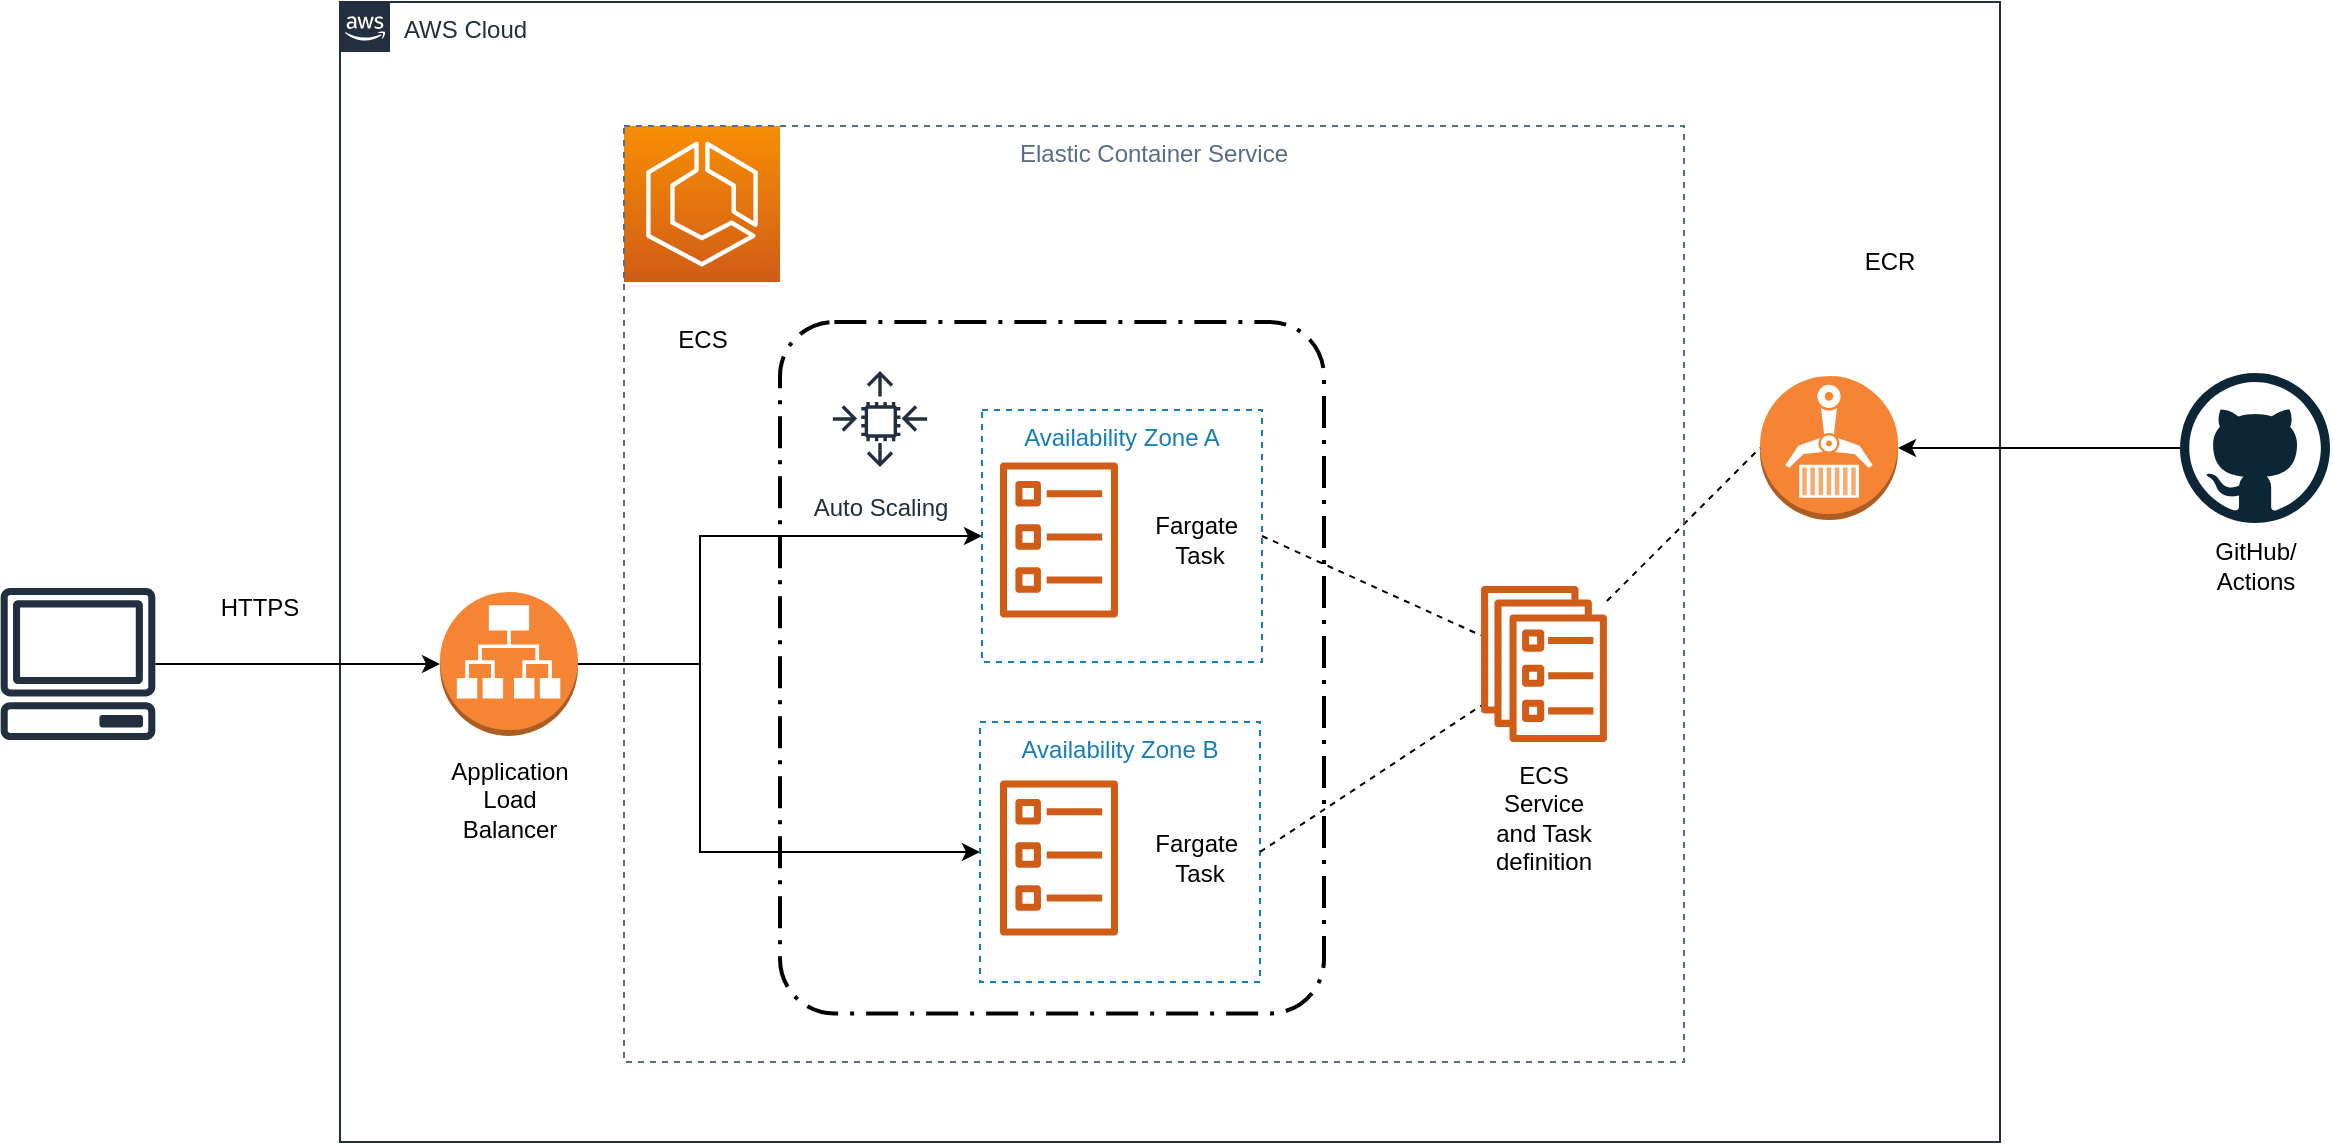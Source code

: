 <mxfile version="13.0.9" type="device"><diagram id="xcCqdZMYszBDo5IeBHrS" name="Page-1"><mxGraphModel dx="2916" dy="2218" grid="1" gridSize="10" guides="1" tooltips="1" connect="1" arrows="1" fold="1" page="1" pageScale="1" pageWidth="850" pageHeight="1100" math="0" shadow="0"><root><mxCell id="0"/><mxCell id="1" parent="0"/><mxCell id="OWqjD0uhb4ktdKZS7H_p-4" value="AWS Cloud" style="points=[[0,0],[0.25,0],[0.5,0],[0.75,0],[1,0],[1,0.25],[1,0.5],[1,0.75],[1,1],[0.75,1],[0.5,1],[0.25,1],[0,1],[0,0.75],[0,0.5],[0,0.25]];outlineConnect=0;gradientColor=none;html=1;whiteSpace=wrap;fontSize=12;fontStyle=0;shape=mxgraph.aws4.group;grIcon=mxgraph.aws4.group_aws_cloud_alt;strokeColor=#232F3E;fillColor=none;verticalAlign=top;align=left;spacingLeft=30;fontColor=#232F3E;dashed=0;" vertex="1" parent="1"><mxGeometry x="150" y="-150" width="830" height="570" as="geometry"/></mxCell><mxCell id="OWqjD0uhb4ktdKZS7H_p-21" value="" style="outlineConnect=0;fontColor=#232F3E;gradientColor=#F78E04;gradientDirection=north;fillColor=#D05C17;strokeColor=#ffffff;dashed=0;verticalLabelPosition=bottom;verticalAlign=top;align=center;html=1;fontSize=12;fontStyle=0;aspect=fixed;shape=mxgraph.aws4.resourceIcon;resIcon=mxgraph.aws4.ecs;" vertex="1" parent="1"><mxGeometry x="292" y="-88" width="78" height="78" as="geometry"/></mxCell><mxCell id="OWqjD0uhb4ktdKZS7H_p-24" value="" style="outlineConnect=0;fontColor=#232F3E;gradientColor=none;fillColor=#D05C17;strokeColor=none;dashed=0;verticalLabelPosition=bottom;verticalAlign=top;align=center;html=1;fontSize=12;fontStyle=0;aspect=fixed;pointerEvents=1;shape=mxgraph.aws4.ecs_task;" vertex="1" parent="1"><mxGeometry x="480" y="80" width="59" height="78" as="geometry"/></mxCell><mxCell id="OWqjD0uhb4ktdKZS7H_p-25" value="" style="outlineConnect=0;fontColor=#232F3E;gradientColor=none;fillColor=#D05C17;strokeColor=none;dashed=0;verticalLabelPosition=bottom;verticalAlign=top;align=center;html=1;fontSize=12;fontStyle=0;aspect=fixed;pointerEvents=1;shape=mxgraph.aws4.ecs_service;" vertex="1" parent="1"><mxGeometry x="720" y="142" width="64" height="78" as="geometry"/></mxCell><mxCell id="OWqjD0uhb4ktdKZS7H_p-26" value="" style="outlineConnect=0;fontColor=#232F3E;gradientColor=none;fillColor=#D05C17;strokeColor=none;dashed=0;verticalLabelPosition=bottom;verticalAlign=top;align=center;html=1;fontSize=12;fontStyle=0;aspect=fixed;pointerEvents=1;shape=mxgraph.aws4.ecs_task;" vertex="1" parent="1"><mxGeometry x="480" y="239" width="59" height="78" as="geometry"/></mxCell><mxCell id="OWqjD0uhb4ktdKZS7H_p-28" value="ECS" style="text;html=1;align=center;verticalAlign=middle;resizable=0;points=[];autosize=1;" vertex="1" parent="1"><mxGeometry x="311" y="8.5" width="40" height="20" as="geometry"/></mxCell><mxCell id="OWqjD0uhb4ktdKZS7H_p-29" value="ECS Service and Task definition" style="text;html=1;strokeColor=none;fillColor=none;align=center;verticalAlign=middle;whiteSpace=wrap;rounded=0;" vertex="1" parent="1"><mxGeometry x="732" y="248" width="40" height="20" as="geometry"/></mxCell><mxCell id="OWqjD0uhb4ktdKZS7H_p-30" value="Fargate&amp;nbsp; Task" style="text;html=1;strokeColor=none;fillColor=none;align=center;verticalAlign=middle;whiteSpace=wrap;rounded=0;" vertex="1" parent="1"><mxGeometry x="560" y="109" width="40" height="20" as="geometry"/></mxCell><mxCell id="OWqjD0uhb4ktdKZS7H_p-31" value="Fargate&amp;nbsp; Task" style="text;html=1;strokeColor=none;fillColor=none;align=center;verticalAlign=middle;whiteSpace=wrap;rounded=0;" vertex="1" parent="1"><mxGeometry x="560" y="268" width="40" height="20" as="geometry"/></mxCell><mxCell id="OWqjD0uhb4ktdKZS7H_p-32" value="" style="outlineConnect=0;dashed=0;verticalLabelPosition=bottom;verticalAlign=top;align=center;html=1;shape=mxgraph.aws3.ecr;fillColor=#F58534;gradientColor=none;" vertex="1" parent="1"><mxGeometry x="860" y="37" width="69" height="72" as="geometry"/></mxCell><mxCell id="OWqjD0uhb4ktdKZS7H_p-33" value="ECR" style="text;html=1;strokeColor=none;fillColor=none;align=center;verticalAlign=middle;whiteSpace=wrap;rounded=0;" vertex="1" parent="1"><mxGeometry x="905" y="-30" width="40" height="20" as="geometry"/></mxCell><mxCell id="OWqjD0uhb4ktdKZS7H_p-52" style="edgeStyle=orthogonalEdgeStyle;rounded=0;orthogonalLoop=1;jettySize=auto;html=1;exitX=1;exitY=0.5;exitDx=0;exitDy=0;exitPerimeter=0;" edge="1" parent="1" source="OWqjD0uhb4ktdKZS7H_p-34" target="OWqjD0uhb4ktdKZS7H_p-44"><mxGeometry relative="1" as="geometry"><Array as="points"><mxPoint x="330" y="181"/><mxPoint x="330" y="117"/></Array></mxGeometry></mxCell><mxCell id="OWqjD0uhb4ktdKZS7H_p-53" style="edgeStyle=orthogonalEdgeStyle;rounded=0;orthogonalLoop=1;jettySize=auto;html=1;exitX=1;exitY=0.5;exitDx=0;exitDy=0;exitPerimeter=0;entryX=0;entryY=0.5;entryDx=0;entryDy=0;" edge="1" parent="1" source="OWqjD0uhb4ktdKZS7H_p-34" target="OWqjD0uhb4ktdKZS7H_p-45"><mxGeometry relative="1" as="geometry"><Array as="points"><mxPoint x="330" y="181"/><mxPoint x="330" y="275"/></Array></mxGeometry></mxCell><mxCell id="OWqjD0uhb4ktdKZS7H_p-34" value="" style="outlineConnect=0;dashed=0;verticalLabelPosition=bottom;verticalAlign=top;align=center;html=1;shape=mxgraph.aws3.application_load_balancer;fillColor=#F58534;gradientColor=none;" vertex="1" parent="1"><mxGeometry x="200" y="145" width="69" height="72" as="geometry"/></mxCell><mxCell id="OWqjD0uhb4ktdKZS7H_p-38" style="edgeStyle=orthogonalEdgeStyle;rounded=0;orthogonalLoop=1;jettySize=auto;html=1;" edge="1" parent="1" source="OWqjD0uhb4ktdKZS7H_p-35" target="OWqjD0uhb4ktdKZS7H_p-32"><mxGeometry relative="1" as="geometry"/></mxCell><mxCell id="OWqjD0uhb4ktdKZS7H_p-35" value="" style="dashed=0;outlineConnect=0;html=1;align=center;labelPosition=center;verticalLabelPosition=bottom;verticalAlign=top;shape=mxgraph.weblogos.github" vertex="1" parent="1"><mxGeometry x="1070" y="35.5" width="75" height="75" as="geometry"/></mxCell><mxCell id="OWqjD0uhb4ktdKZS7H_p-36" value="GitHub/ Actions" style="text;html=1;strokeColor=none;fillColor=none;align=center;verticalAlign=middle;whiteSpace=wrap;rounded=0;" vertex="1" parent="1"><mxGeometry x="1087.5" y="122" width="40" height="20" as="geometry"/></mxCell><mxCell id="OWqjD0uhb4ktdKZS7H_p-40" style="edgeStyle=orthogonalEdgeStyle;rounded=0;orthogonalLoop=1;jettySize=auto;html=1;entryX=0;entryY=0.5;entryDx=0;entryDy=0;entryPerimeter=0;" edge="1" parent="1" source="OWqjD0uhb4ktdKZS7H_p-39" target="OWqjD0uhb4ktdKZS7H_p-34"><mxGeometry relative="1" as="geometry"/></mxCell><mxCell id="OWqjD0uhb4ktdKZS7H_p-39" value="" style="outlineConnect=0;fontColor=#232F3E;gradientColor=none;fillColor=#232F3E;strokeColor=none;dashed=0;verticalLabelPosition=bottom;verticalAlign=top;align=center;html=1;fontSize=12;fontStyle=0;aspect=fixed;pointerEvents=1;shape=mxgraph.aws4.client;" vertex="1" parent="1"><mxGeometry x="-20" y="143" width="78" height="76" as="geometry"/></mxCell><mxCell id="OWqjD0uhb4ktdKZS7H_p-41" value="HTTPS" style="text;html=1;strokeColor=none;fillColor=none;align=center;verticalAlign=middle;whiteSpace=wrap;rounded=0;" vertex="1" parent="1"><mxGeometry x="90" y="143" width="40" height="20" as="geometry"/></mxCell><mxCell id="OWqjD0uhb4ktdKZS7H_p-42" value="Application Load Balancer" style="text;html=1;strokeColor=none;fillColor=none;align=center;verticalAlign=middle;whiteSpace=wrap;rounded=0;" vertex="1" parent="1"><mxGeometry x="214.5" y="239" width="40" height="20" as="geometry"/></mxCell><mxCell id="OWqjD0uhb4ktdKZS7H_p-44" value="Availability Zone A" style="fillColor=none;strokeColor=#147EBA;dashed=1;verticalAlign=top;fontStyle=0;fontColor=#147EBA;" vertex="1" parent="1"><mxGeometry x="471" y="54" width="140" height="126" as="geometry"/></mxCell><mxCell id="OWqjD0uhb4ktdKZS7H_p-45" value="Availability Zone B" style="fillColor=none;strokeColor=#147EBA;dashed=1;verticalAlign=top;fontStyle=0;fontColor=#147EBA;" vertex="1" parent="1"><mxGeometry x="470" y="210" width="140" height="130" as="geometry"/></mxCell><mxCell id="OWqjD0uhb4ktdKZS7H_p-47" value="" style="endArrow=none;dashed=1;html=1;entryX=0;entryY=0.5;entryDx=0;entryDy=0;entryPerimeter=0;" edge="1" parent="1" source="OWqjD0uhb4ktdKZS7H_p-25" target="OWqjD0uhb4ktdKZS7H_p-32"><mxGeometry width="50" height="50" relative="1" as="geometry"><mxPoint x="940" y="400" as="sourcePoint"/><mxPoint x="990" y="350" as="targetPoint"/></mxGeometry></mxCell><mxCell id="OWqjD0uhb4ktdKZS7H_p-48" value="Elastic Container Service" style="fillColor=none;strokeColor=#5A6C86;dashed=1;verticalAlign=top;fontStyle=0;fontColor=#5A6C86;" vertex="1" parent="1"><mxGeometry x="292" y="-88" width="530" height="468" as="geometry"/></mxCell><mxCell id="OWqjD0uhb4ktdKZS7H_p-54" value="" style="endArrow=none;dashed=1;html=1;exitX=1;exitY=0.5;exitDx=0;exitDy=0;" edge="1" parent="1" source="OWqjD0uhb4ktdKZS7H_p-44" target="OWqjD0uhb4ktdKZS7H_p-25"><mxGeometry width="50" height="50" relative="1" as="geometry"><mxPoint x="840" y="300" as="sourcePoint"/><mxPoint x="890" y="250" as="targetPoint"/></mxGeometry></mxCell><mxCell id="OWqjD0uhb4ktdKZS7H_p-56" value="" style="endArrow=none;dashed=1;html=1;exitX=1;exitY=0.5;exitDx=0;exitDy=0;" edge="1" parent="1" source="OWqjD0uhb4ktdKZS7H_p-45" target="OWqjD0uhb4ktdKZS7H_p-25"><mxGeometry width="50" height="50" relative="1" as="geometry"><mxPoint x="650" y="290" as="sourcePoint"/><mxPoint x="700" y="240" as="targetPoint"/></mxGeometry></mxCell><mxCell id="OWqjD0uhb4ktdKZS7H_p-58" value="" style="rounded=1;arcSize=10;dashed=1;fillColor=none;gradientColor=none;dashPattern=8 3 1 3;strokeWidth=2;" vertex="1" parent="1"><mxGeometry x="370" y="10" width="272" height="345.75" as="geometry"/></mxCell><mxCell id="OWqjD0uhb4ktdKZS7H_p-60" value="Auto Scaling" style="outlineConnect=0;fontColor=#232F3E;gradientColor=none;strokeColor=#232F3E;fillColor=#ffffff;dashed=0;verticalLabelPosition=bottom;verticalAlign=top;align=center;html=1;fontSize=12;fontStyle=0;aspect=fixed;shape=mxgraph.aws4.resourceIcon;resIcon=mxgraph.aws4.auto_scaling;" vertex="1" parent="1"><mxGeometry x="390" y="28.5" width="60" height="60" as="geometry"/></mxCell></root></mxGraphModel></diagram></mxfile>